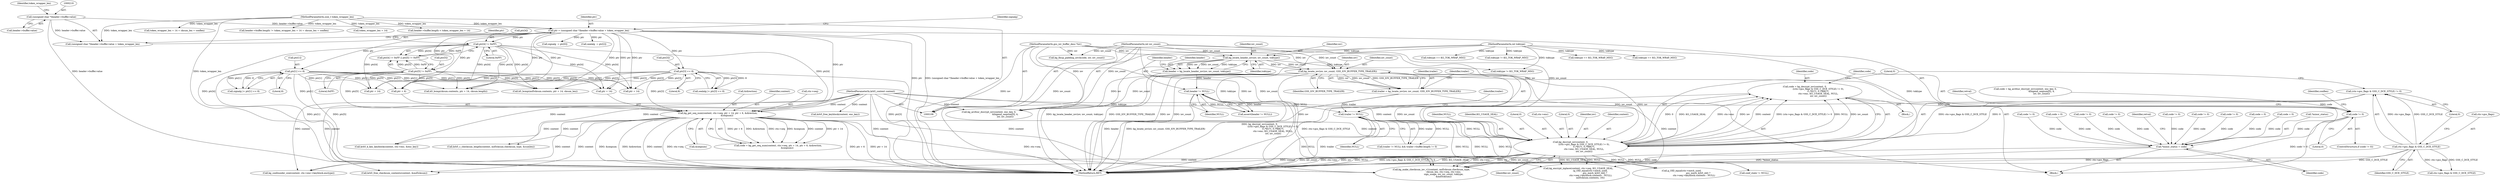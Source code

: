 digraph "0_krb5_e6ae703ae597d798e310368d52b8f38ee11c6a73_0@API" {
"1000500" [label="(Call,code = kg_decrypt_iov(context, 0,\n                                      ((ctx->gss_flags & GSS_C_DCE_STYLE) != 0),\n                                      0 /*EC*/, 0 /*RRC*/,\n                                      ctx->enc, KG_USAGE_SEAL, NULL,\n                                      iov, iov_count))"];
"1000502" [label="(Call,kg_decrypt_iov(context, 0,\n                                      ((ctx->gss_flags & GSS_C_DCE_STYLE) != 0),\n                                      0 /*EC*/, 0 /*RRC*/,\n                                      ctx->enc, KG_USAGE_SEAL, NULL,\n                                      iov, iov_count))"];
"1000389" [label="(Call,kg_get_seq_num(context, ctx->seq, ptr + 14, ptr + 6, &direction,\n                          &seqnum))"];
"1000109" [label="(MethodParameterIn,krb5_context context)"];
"1000252" [label="(Call,ptr[4] != 0xFF)"];
"1000215" [label="(Call,ptr = (unsigned char *)header->buffer.value + token_wrapper_len)"];
"1000218" [label="(Call,(unsigned char *)header->buffer.value)"];
"1000114" [label="(MethodParameterIn,size_t token_wrapper_len)"];
"1000257" [label="(Call,ptr[5] != 0xFF)"];
"1000233" [label="(Call,ptr[1] << 8)"];
"1000245" [label="(Call,ptr[3] << 8)"];
"1000505" [label="(Call,(ctx->gss_flags & GSS_C_DCE_STYLE) != 0)"];
"1000506" [label="(Call,ctx->gss_flags & GSS_C_DCE_STYLE)"];
"1000179" [label="(Call,trailer != NULL)"];
"1000171" [label="(Call,trailer = kg_locate_iov(iov, iov_count, GSS_IOV_BUFFER_TYPE_TRAILER))"];
"1000173" [label="(Call,kg_locate_iov(iov, iov_count, GSS_IOV_BUFFER_TYPE_TRAILER))"];
"1000163" [label="(Call,kg_locate_header_iov(iov, iov_count, toktype))"];
"1000112" [label="(MethodParameterIn,gss_iov_buffer_desc *iov)"];
"1000113" [label="(MethodParameterIn,int iov_count)"];
"1000117" [label="(MethodParameterIn,int toktype)"];
"1000168" [label="(Call,header != NULL)"];
"1000161" [label="(Call,header = kg_locate_header_iov(iov, iov_count, toktype))"];
"1000522" [label="(Call,code != 0)"];
"1000834" [label="(Call,*minor_status = code)"];
"1000227" [label="(Identifier,signalg)"];
"1000171" [label="(Call,trailer = kg_locate_iov(iov, iov_count, GSS_IOV_BUFFER_TYPE_TRAILER))"];
"1000162" [label="(Identifier,header)"];
"1000387" [label="(Call,code = kg_get_seq_num(context, ctx->seq, ptr + 14, ptr + 6, &direction,\n                          &seqnum))"];
"1000726" [label="(Call,code = 0)"];
"1000400" [label="(Call,&direction)"];
"1000518" [label="(Identifier,NULL)"];
"1000165" [label="(Identifier,iov_count)"];
"1000440" [label="(Call,krb5_k_key_keyblock(context, ctx->enc, &enc_key))"];
"1000233" [label="(Call,ptr[1] << 8)"];
"1000532" [label="(Call,kg_confounder_size(context, ctx->enc->keyblock.enctype))"];
"1000243" [label="(Call,sealalg |= ptr[3] << 8)"];
"1000448" [label="(Call,code != 0)"];
"1000218" [label="(Call,(unsigned char *)header->buffer.value)"];
"1000507" [label="(Call,ctx->gss_flags)"];
"1000531" [label="(Identifier,conflen)"];
"1000390" [label="(Identifier,context)"];
"1000523" [label="(Identifier,code)"];
"1000499" [label="(Block,)"];
"1000517" [label="(Identifier,KG_USAGE_SEAL)"];
"1000405" [label="(Call,code != 0)"];
"1000225" [label="(Identifier,token_wrapper_len)"];
"1000527" [label="(Identifier,retval)"];
"1000172" [label="(Identifier,trailer)"];
"1000215" [label="(Call,ptr = (unsigned char *)header->buffer.value + token_wrapper_len)"];
"1000251" [label="(Call,ptr[4] != 0xFF || ptr[5] != 0xFF)"];
"1000117" [label="(MethodParameterIn,int toktype)"];
"1000839" [label="(Identifier,retval)"];
"1000181" [label="(Identifier,NULL)"];
"1000168" [label="(Call,header != NULL)"];
"1000217" [label="(Call,(unsigned char *)header->buffer.value + token_wrapper_len)"];
"1000174" [label="(Identifier,iov)"];
"1000234" [label="(Call,ptr[1])"];
"1000261" [label="(Literal,0xFF)"];
"1000176" [label="(Identifier,GSS_IOV_BUFFER_TYPE_TRAILER)"];
"1000258" [label="(Call,ptr[5])"];
"1000716" [label="(Call,k5_bcmp(md5cksum.contents, ptr + 14, cksum_len))"];
"1000513" [label="(Literal,0)"];
"1000175" [label="(Identifier,iov_count)"];
"1000178" [label="(Call,trailer != NULL && trailer->buffer.length != 0)"];
"1000633" [label="(Call,code != 0)"];
"1000548" [label="(Call,token_wrapper_len + 14 + cksum_len + conflen)"];
"1000170" [label="(Identifier,NULL)"];
"1000402" [label="(Call,&seqnum)"];
"1000161" [label="(Call,header = kg_locate_header_iov(iov, iov_count, toktype))"];
"1000521" [label="(ControlStructure,if (code != 0))"];
"1000286" [label="(Call,toktype == KG_TOK_WRAP_MSG)"];
"1000654" [label="(Call,g_OID_equal(ctx->mech_used,\n                                               gss_mech_krb5_old) ?\n                                   ctx->seq->keyblock.contents : NULL)"];
"1000166" [label="(Identifier,toktype)"];
"1000520" [label="(Identifier,iov_count)"];
"1000673" [label="(Call,code != 0)"];
"1000522" [label="(Call,code != 0)"];
"1000416" [label="(Call,toktype == KG_TOK_WRAP_MSG)"];
"1000173" [label="(Call,kg_locate_iov(iov, iov_count, GSS_IOV_BUFFER_TYPE_TRAILER))"];
"1000511" [label="(Literal,0)"];
"1000772" [label="(Call,conf_state != NULL)"];
"1000720" [label="(Call,ptr + 14)"];
"1000648" [label="(Call,kg_encrypt_inplace(context, ctx->seq, KG_USAGE_SEAL,\n                                  (g_OID_equal(ctx->mech_used,\n                                               gss_mech_krb5_old) ?\n                                   ctx->seq->keyblock.contents : NULL),\n                                  md5cksum.contents, 16))"];
"1000748" [label="(Call,toktype == KG_TOK_WRAP_MSG)"];
"1000735" [label="(Call,code != 0)"];
"1000113" [label="(MethodParameterIn,int iov_count)"];
"1000259" [label="(Identifier,ptr)"];
"1000169" [label="(Identifier,header)"];
"1000505" [label="(Call,(ctx->gss_flags & GSS_C_DCE_STYLE) != 0)"];
"1000502" [label="(Call,kg_decrypt_iov(context, 0,\n                                      ((ctx->gss_flags & GSS_C_DCE_STYLE) != 0),\n                                      0 /*EC*/, 0 /*RRC*/,\n                                      ctx->enc, KG_USAGE_SEAL, NULL,\n                                      iov, iov_count))"];
"1000514" [label="(Call,ctx->enc)"];
"1000739" [label="(Call,code = 0)"];
"1000837" [label="(Identifier,code)"];
"1000109" [label="(MethodParameterIn,krb5_context context)"];
"1000389" [label="(Call,kg_get_seq_num(context, ctx->seq, ptr + 14, ptr + 6, &direction,\n                          &seqnum))"];
"1000252" [label="(Call,ptr[4] != 0xFF)"];
"1000482" [label="(Call,code = kg_arcfour_docrypt_iov(context, enc_key, 0,\n                                              &bigend_seqnum[0], 4,\n                                              iov, iov_count))"];
"1000504" [label="(Literal,0)"];
"1000394" [label="(Call,ptr + 14)"];
"1000752" [label="(Call,ctx->gss_flags & GSS_C_DCE_STYLE)"];
"1000164" [label="(Identifier,iov)"];
"1000840" [label="(MethodReturn,RET)"];
"1000542" [label="(Call,header->buffer.length != token_wrapper_len + 14 + cksum_len + conflen)"];
"1000231" [label="(Call,signalg |= ptr[1] << 8)"];
"1000112" [label="(MethodParameterIn,gss_iov_buffer_desc *iov)"];
"1000705" [label="(Call,ptr + 14)"];
"1000510" [label="(Identifier,GSS_C_DCE_STYLE)"];
"1000512" [label="(Literal,0)"];
"1000257" [label="(Call,ptr[5] != 0xFF)"];
"1000834" [label="(Call,*minor_status = code)"];
"1000761" [label="(Call,kg_fixup_padding_iov(&code, iov, iov_count))"];
"1000245" [label="(Call,ptr[3] << 8)"];
"1000391" [label="(Call,ctx->seq)"];
"1000249" [label="(Literal,8)"];
"1000363" [label="(Call,toktype != KG_TOK_WRAP_MSG)"];
"1000397" [label="(Call,ptr + 6)"];
"1000816" [label="(Call,code = 0)"];
"1000179" [label="(Call,trailer != NULL)"];
"1000524" [label="(Literal,0)"];
"1000256" [label="(Literal,0xFF)"];
"1000271" [label="(Call,toktype != KG_TOK_WRAP_MSG)"];
"1000226" [label="(Call,signalg  = ptr[0])"];
"1000237" [label="(Literal,8)"];
"1000246" [label="(Call,ptr[3])"];
"1000835" [label="(Call,*minor_status)"];
"1000205" [label="(Call,token_wrapper_len + 14)"];
"1000185" [label="(Identifier,trailer)"];
"1000238" [label="(Call,sealalg  = ptr[2])"];
"1000614" [label="(Call,kg_make_checksum_iov_v1(context, md5cksum.checksum_type,\n                                   cksum_len, ctx->seq, ctx->enc,\n                                   sign_usage, iov, iov_count, toktype,\n                                   &md5cksum))"];
"1000591" [label="(Call,krb5_c_checksum_length(context, md5cksum.checksum_type, &sumlen))"];
"1000253" [label="(Call,ptr[4])"];
"1000167" [label="(Call,assert(header != NULL))"];
"1000500" [label="(Call,code = kg_decrypt_iov(context, 0,\n                                      ((ctx->gss_flags & GSS_C_DCE_STYLE) != 0),\n                                      0 /*EC*/, 0 /*RRC*/,\n                                      ctx->enc, KG_USAGE_SEAL, NULL,\n                                      iov, iov_count))"];
"1000599" [label="(Call,code != 0)"];
"1000519" [label="(Identifier,iov)"];
"1000180" [label="(Identifier,trailer)"];
"1000118" [label="(Block,)"];
"1000506" [label="(Call,ctx->gss_flags & GSS_C_DCE_STYLE)"];
"1000216" [label="(Identifier,ptr)"];
"1000114" [label="(MethodParameterIn,size_t token_wrapper_len)"];
"1000163" [label="(Call,kg_locate_header_iov(iov, iov_count, toktype))"];
"1000503" [label="(Identifier,context)"];
"1000484" [label="(Call,kg_arcfour_docrypt_iov(context, enc_key, 0,\n                                              &bigend_seqnum[0], 4,\n                                              iov, iov_count))"];
"1000830" [label="(Call,krb5_free_checksum_contents(context, &md5cksum))"];
"1000220" [label="(Call,header->buffer.value)"];
"1000199" [label="(Call,header->buffer.length < token_wrapper_len + 14)"];
"1000501" [label="(Identifier,code)"];
"1000701" [label="(Call,k5_bcmp(cksum.contents, ptr + 14, cksum.length))"];
"1000495" [label="(Call,krb5_free_keyblock(context, enc_key))"];
"1000500" -> "1000499"  [label="AST: "];
"1000500" -> "1000502"  [label="CFG: "];
"1000501" -> "1000500"  [label="AST: "];
"1000502" -> "1000500"  [label="AST: "];
"1000523" -> "1000500"  [label="CFG: "];
"1000500" -> "1000840"  [label="DDG: kg_decrypt_iov(context, 0,\n                                      ((ctx->gss_flags & GSS_C_DCE_STYLE) != 0),\n                                      0 /*EC*/, 0 /*RRC*/,\n                                      ctx->enc, KG_USAGE_SEAL, NULL,\n                                      iov, iov_count)"];
"1000502" -> "1000500"  [label="DDG: 0"];
"1000502" -> "1000500"  [label="DDG: KG_USAGE_SEAL"];
"1000502" -> "1000500"  [label="DDG: ctx->enc"];
"1000502" -> "1000500"  [label="DDG: iov"];
"1000502" -> "1000500"  [label="DDG: context"];
"1000502" -> "1000500"  [label="DDG: (ctx->gss_flags & GSS_C_DCE_STYLE) != 0"];
"1000502" -> "1000500"  [label="DDG: NULL"];
"1000502" -> "1000500"  [label="DDG: iov_count"];
"1000500" -> "1000522"  [label="DDG: code"];
"1000502" -> "1000520"  [label="CFG: "];
"1000503" -> "1000502"  [label="AST: "];
"1000504" -> "1000502"  [label="AST: "];
"1000505" -> "1000502"  [label="AST: "];
"1000512" -> "1000502"  [label="AST: "];
"1000513" -> "1000502"  [label="AST: "];
"1000514" -> "1000502"  [label="AST: "];
"1000517" -> "1000502"  [label="AST: "];
"1000518" -> "1000502"  [label="AST: "];
"1000519" -> "1000502"  [label="AST: "];
"1000520" -> "1000502"  [label="AST: "];
"1000502" -> "1000840"  [label="DDG: iov_count"];
"1000502" -> "1000840"  [label="DDG: ctx->enc"];
"1000502" -> "1000840"  [label="DDG: iov"];
"1000502" -> "1000840"  [label="DDG: NULL"];
"1000502" -> "1000840"  [label="DDG: (ctx->gss_flags & GSS_C_DCE_STYLE) != 0"];
"1000502" -> "1000840"  [label="DDG: KG_USAGE_SEAL"];
"1000389" -> "1000502"  [label="DDG: context"];
"1000109" -> "1000502"  [label="DDG: context"];
"1000505" -> "1000502"  [label="DDG: ctx->gss_flags & GSS_C_DCE_STYLE"];
"1000505" -> "1000502"  [label="DDG: 0"];
"1000179" -> "1000502"  [label="DDG: NULL"];
"1000173" -> "1000502"  [label="DDG: iov"];
"1000173" -> "1000502"  [label="DDG: iov_count"];
"1000112" -> "1000502"  [label="DDG: iov"];
"1000113" -> "1000502"  [label="DDG: iov_count"];
"1000502" -> "1000532"  [label="DDG: context"];
"1000502" -> "1000614"  [label="DDG: ctx->enc"];
"1000502" -> "1000614"  [label="DDG: iov"];
"1000502" -> "1000614"  [label="DDG: iov_count"];
"1000502" -> "1000648"  [label="DDG: KG_USAGE_SEAL"];
"1000502" -> "1000648"  [label="DDG: NULL"];
"1000502" -> "1000654"  [label="DDG: NULL"];
"1000502" -> "1000772"  [label="DDG: NULL"];
"1000502" -> "1000830"  [label="DDG: context"];
"1000389" -> "1000387"  [label="AST: "];
"1000389" -> "1000402"  [label="CFG: "];
"1000390" -> "1000389"  [label="AST: "];
"1000391" -> "1000389"  [label="AST: "];
"1000394" -> "1000389"  [label="AST: "];
"1000397" -> "1000389"  [label="AST: "];
"1000400" -> "1000389"  [label="AST: "];
"1000402" -> "1000389"  [label="AST: "];
"1000387" -> "1000389"  [label="CFG: "];
"1000389" -> "1000840"  [label="DDG: ptr + 6"];
"1000389" -> "1000840"  [label="DDG: ptr + 14"];
"1000389" -> "1000840"  [label="DDG: &seqnum"];
"1000389" -> "1000840"  [label="DDG: &direction"];
"1000389" -> "1000840"  [label="DDG: context"];
"1000389" -> "1000840"  [label="DDG: ctx->seq"];
"1000389" -> "1000387"  [label="DDG: ptr + 6"];
"1000389" -> "1000387"  [label="DDG: &direction"];
"1000389" -> "1000387"  [label="DDG: ctx->seq"];
"1000389" -> "1000387"  [label="DDG: &seqnum"];
"1000389" -> "1000387"  [label="DDG: context"];
"1000389" -> "1000387"  [label="DDG: ptr + 14"];
"1000109" -> "1000389"  [label="DDG: context"];
"1000252" -> "1000389"  [label="DDG: ptr[4]"];
"1000215" -> "1000389"  [label="DDG: ptr"];
"1000257" -> "1000389"  [label="DDG: ptr[5]"];
"1000233" -> "1000389"  [label="DDG: ptr[1]"];
"1000245" -> "1000389"  [label="DDG: ptr[3]"];
"1000389" -> "1000440"  [label="DDG: context"];
"1000389" -> "1000532"  [label="DDG: context"];
"1000389" -> "1000591"  [label="DDG: context"];
"1000389" -> "1000614"  [label="DDG: ctx->seq"];
"1000389" -> "1000830"  [label="DDG: context"];
"1000109" -> "1000108"  [label="AST: "];
"1000109" -> "1000840"  [label="DDG: context"];
"1000109" -> "1000440"  [label="DDG: context"];
"1000109" -> "1000484"  [label="DDG: context"];
"1000109" -> "1000495"  [label="DDG: context"];
"1000109" -> "1000532"  [label="DDG: context"];
"1000109" -> "1000591"  [label="DDG: context"];
"1000109" -> "1000614"  [label="DDG: context"];
"1000109" -> "1000648"  [label="DDG: context"];
"1000109" -> "1000830"  [label="DDG: context"];
"1000252" -> "1000251"  [label="AST: "];
"1000252" -> "1000256"  [label="CFG: "];
"1000253" -> "1000252"  [label="AST: "];
"1000256" -> "1000252"  [label="AST: "];
"1000259" -> "1000252"  [label="CFG: "];
"1000251" -> "1000252"  [label="CFG: "];
"1000252" -> "1000840"  [label="DDG: ptr[4]"];
"1000252" -> "1000251"  [label="DDG: ptr[4]"];
"1000252" -> "1000251"  [label="DDG: 0xFF"];
"1000215" -> "1000252"  [label="DDG: ptr"];
"1000252" -> "1000394"  [label="DDG: ptr[4]"];
"1000252" -> "1000397"  [label="DDG: ptr[4]"];
"1000252" -> "1000701"  [label="DDG: ptr[4]"];
"1000252" -> "1000705"  [label="DDG: ptr[4]"];
"1000252" -> "1000716"  [label="DDG: ptr[4]"];
"1000252" -> "1000720"  [label="DDG: ptr[4]"];
"1000215" -> "1000118"  [label="AST: "];
"1000215" -> "1000217"  [label="CFG: "];
"1000216" -> "1000215"  [label="AST: "];
"1000217" -> "1000215"  [label="AST: "];
"1000227" -> "1000215"  [label="CFG: "];
"1000215" -> "1000840"  [label="DDG: ptr"];
"1000215" -> "1000840"  [label="DDG: (unsigned char *)header->buffer.value + token_wrapper_len"];
"1000218" -> "1000215"  [label="DDG: header->buffer.value"];
"1000114" -> "1000215"  [label="DDG: token_wrapper_len"];
"1000215" -> "1000226"  [label="DDG: ptr"];
"1000215" -> "1000233"  [label="DDG: ptr"];
"1000215" -> "1000238"  [label="DDG: ptr"];
"1000215" -> "1000245"  [label="DDG: ptr"];
"1000215" -> "1000257"  [label="DDG: ptr"];
"1000215" -> "1000394"  [label="DDG: ptr"];
"1000215" -> "1000397"  [label="DDG: ptr"];
"1000215" -> "1000701"  [label="DDG: ptr"];
"1000215" -> "1000705"  [label="DDG: ptr"];
"1000215" -> "1000716"  [label="DDG: ptr"];
"1000215" -> "1000720"  [label="DDG: ptr"];
"1000218" -> "1000217"  [label="AST: "];
"1000218" -> "1000220"  [label="CFG: "];
"1000219" -> "1000218"  [label="AST: "];
"1000220" -> "1000218"  [label="AST: "];
"1000225" -> "1000218"  [label="CFG: "];
"1000218" -> "1000840"  [label="DDG: header->buffer.value"];
"1000218" -> "1000217"  [label="DDG: header->buffer.value"];
"1000114" -> "1000108"  [label="AST: "];
"1000114" -> "1000840"  [label="DDG: token_wrapper_len"];
"1000114" -> "1000199"  [label="DDG: token_wrapper_len"];
"1000114" -> "1000205"  [label="DDG: token_wrapper_len"];
"1000114" -> "1000217"  [label="DDG: token_wrapper_len"];
"1000114" -> "1000542"  [label="DDG: token_wrapper_len"];
"1000114" -> "1000548"  [label="DDG: token_wrapper_len"];
"1000257" -> "1000251"  [label="AST: "];
"1000257" -> "1000261"  [label="CFG: "];
"1000258" -> "1000257"  [label="AST: "];
"1000261" -> "1000257"  [label="AST: "];
"1000251" -> "1000257"  [label="CFG: "];
"1000257" -> "1000840"  [label="DDG: ptr[5]"];
"1000257" -> "1000251"  [label="DDG: ptr[5]"];
"1000257" -> "1000251"  [label="DDG: 0xFF"];
"1000257" -> "1000394"  [label="DDG: ptr[5]"];
"1000257" -> "1000397"  [label="DDG: ptr[5]"];
"1000257" -> "1000701"  [label="DDG: ptr[5]"];
"1000257" -> "1000705"  [label="DDG: ptr[5]"];
"1000257" -> "1000716"  [label="DDG: ptr[5]"];
"1000257" -> "1000720"  [label="DDG: ptr[5]"];
"1000233" -> "1000231"  [label="AST: "];
"1000233" -> "1000237"  [label="CFG: "];
"1000234" -> "1000233"  [label="AST: "];
"1000237" -> "1000233"  [label="AST: "];
"1000231" -> "1000233"  [label="CFG: "];
"1000233" -> "1000840"  [label="DDG: ptr[1]"];
"1000233" -> "1000231"  [label="DDG: ptr[1]"];
"1000233" -> "1000231"  [label="DDG: 8"];
"1000233" -> "1000394"  [label="DDG: ptr[1]"];
"1000233" -> "1000397"  [label="DDG: ptr[1]"];
"1000233" -> "1000701"  [label="DDG: ptr[1]"];
"1000233" -> "1000705"  [label="DDG: ptr[1]"];
"1000233" -> "1000716"  [label="DDG: ptr[1]"];
"1000233" -> "1000720"  [label="DDG: ptr[1]"];
"1000245" -> "1000243"  [label="AST: "];
"1000245" -> "1000249"  [label="CFG: "];
"1000246" -> "1000245"  [label="AST: "];
"1000249" -> "1000245"  [label="AST: "];
"1000243" -> "1000245"  [label="CFG: "];
"1000245" -> "1000840"  [label="DDG: ptr[3]"];
"1000245" -> "1000243"  [label="DDG: ptr[3]"];
"1000245" -> "1000243"  [label="DDG: 8"];
"1000245" -> "1000394"  [label="DDG: ptr[3]"];
"1000245" -> "1000397"  [label="DDG: ptr[3]"];
"1000245" -> "1000701"  [label="DDG: ptr[3]"];
"1000245" -> "1000705"  [label="DDG: ptr[3]"];
"1000245" -> "1000716"  [label="DDG: ptr[3]"];
"1000245" -> "1000720"  [label="DDG: ptr[3]"];
"1000505" -> "1000511"  [label="CFG: "];
"1000506" -> "1000505"  [label="AST: "];
"1000511" -> "1000505"  [label="AST: "];
"1000512" -> "1000505"  [label="CFG: "];
"1000505" -> "1000840"  [label="DDG: ctx->gss_flags & GSS_C_DCE_STYLE"];
"1000506" -> "1000505"  [label="DDG: ctx->gss_flags"];
"1000506" -> "1000505"  [label="DDG: GSS_C_DCE_STYLE"];
"1000506" -> "1000510"  [label="CFG: "];
"1000507" -> "1000506"  [label="AST: "];
"1000510" -> "1000506"  [label="AST: "];
"1000511" -> "1000506"  [label="CFG: "];
"1000506" -> "1000840"  [label="DDG: ctx->gss_flags"];
"1000506" -> "1000840"  [label="DDG: GSS_C_DCE_STYLE"];
"1000506" -> "1000752"  [label="DDG: ctx->gss_flags"];
"1000506" -> "1000752"  [label="DDG: GSS_C_DCE_STYLE"];
"1000179" -> "1000178"  [label="AST: "];
"1000179" -> "1000181"  [label="CFG: "];
"1000180" -> "1000179"  [label="AST: "];
"1000181" -> "1000179"  [label="AST: "];
"1000185" -> "1000179"  [label="CFG: "];
"1000178" -> "1000179"  [label="CFG: "];
"1000179" -> "1000840"  [label="DDG: NULL"];
"1000179" -> "1000840"  [label="DDG: trailer"];
"1000179" -> "1000178"  [label="DDG: trailer"];
"1000179" -> "1000178"  [label="DDG: NULL"];
"1000171" -> "1000179"  [label="DDG: trailer"];
"1000168" -> "1000179"  [label="DDG: NULL"];
"1000179" -> "1000648"  [label="DDG: NULL"];
"1000179" -> "1000654"  [label="DDG: NULL"];
"1000179" -> "1000772"  [label="DDG: NULL"];
"1000171" -> "1000118"  [label="AST: "];
"1000171" -> "1000173"  [label="CFG: "];
"1000172" -> "1000171"  [label="AST: "];
"1000173" -> "1000171"  [label="AST: "];
"1000180" -> "1000171"  [label="CFG: "];
"1000171" -> "1000840"  [label="DDG: kg_locate_iov(iov, iov_count, GSS_IOV_BUFFER_TYPE_TRAILER)"];
"1000173" -> "1000171"  [label="DDG: iov"];
"1000173" -> "1000171"  [label="DDG: iov_count"];
"1000173" -> "1000171"  [label="DDG: GSS_IOV_BUFFER_TYPE_TRAILER"];
"1000173" -> "1000176"  [label="CFG: "];
"1000174" -> "1000173"  [label="AST: "];
"1000175" -> "1000173"  [label="AST: "];
"1000176" -> "1000173"  [label="AST: "];
"1000173" -> "1000840"  [label="DDG: GSS_IOV_BUFFER_TYPE_TRAILER"];
"1000173" -> "1000840"  [label="DDG: iov"];
"1000173" -> "1000840"  [label="DDG: iov_count"];
"1000163" -> "1000173"  [label="DDG: iov"];
"1000163" -> "1000173"  [label="DDG: iov_count"];
"1000112" -> "1000173"  [label="DDG: iov"];
"1000113" -> "1000173"  [label="DDG: iov_count"];
"1000173" -> "1000484"  [label="DDG: iov"];
"1000173" -> "1000484"  [label="DDG: iov_count"];
"1000173" -> "1000614"  [label="DDG: iov"];
"1000173" -> "1000614"  [label="DDG: iov_count"];
"1000163" -> "1000161"  [label="AST: "];
"1000163" -> "1000166"  [label="CFG: "];
"1000164" -> "1000163"  [label="AST: "];
"1000165" -> "1000163"  [label="AST: "];
"1000166" -> "1000163"  [label="AST: "];
"1000161" -> "1000163"  [label="CFG: "];
"1000163" -> "1000840"  [label="DDG: toktype"];
"1000163" -> "1000161"  [label="DDG: iov"];
"1000163" -> "1000161"  [label="DDG: iov_count"];
"1000163" -> "1000161"  [label="DDG: toktype"];
"1000112" -> "1000163"  [label="DDG: iov"];
"1000113" -> "1000163"  [label="DDG: iov_count"];
"1000117" -> "1000163"  [label="DDG: toktype"];
"1000163" -> "1000271"  [label="DDG: toktype"];
"1000112" -> "1000108"  [label="AST: "];
"1000112" -> "1000840"  [label="DDG: iov"];
"1000112" -> "1000484"  [label="DDG: iov"];
"1000112" -> "1000614"  [label="DDG: iov"];
"1000112" -> "1000761"  [label="DDG: iov"];
"1000113" -> "1000108"  [label="AST: "];
"1000113" -> "1000840"  [label="DDG: iov_count"];
"1000113" -> "1000484"  [label="DDG: iov_count"];
"1000113" -> "1000614"  [label="DDG: iov_count"];
"1000113" -> "1000761"  [label="DDG: iov_count"];
"1000117" -> "1000108"  [label="AST: "];
"1000117" -> "1000840"  [label="DDG: toktype"];
"1000117" -> "1000271"  [label="DDG: toktype"];
"1000117" -> "1000286"  [label="DDG: toktype"];
"1000117" -> "1000363"  [label="DDG: toktype"];
"1000117" -> "1000416"  [label="DDG: toktype"];
"1000117" -> "1000614"  [label="DDG: toktype"];
"1000117" -> "1000748"  [label="DDG: toktype"];
"1000168" -> "1000167"  [label="AST: "];
"1000168" -> "1000170"  [label="CFG: "];
"1000169" -> "1000168"  [label="AST: "];
"1000170" -> "1000168"  [label="AST: "];
"1000167" -> "1000168"  [label="CFG: "];
"1000168" -> "1000840"  [label="DDG: header"];
"1000168" -> "1000167"  [label="DDG: header"];
"1000168" -> "1000167"  [label="DDG: NULL"];
"1000161" -> "1000168"  [label="DDG: header"];
"1000161" -> "1000118"  [label="AST: "];
"1000162" -> "1000161"  [label="AST: "];
"1000169" -> "1000161"  [label="CFG: "];
"1000161" -> "1000840"  [label="DDG: kg_locate_header_iov(iov, iov_count, toktype)"];
"1000522" -> "1000521"  [label="AST: "];
"1000522" -> "1000524"  [label="CFG: "];
"1000523" -> "1000522"  [label="AST: "];
"1000524" -> "1000522"  [label="AST: "];
"1000527" -> "1000522"  [label="CFG: "];
"1000531" -> "1000522"  [label="CFG: "];
"1000522" -> "1000840"  [label="DDG: code != 0"];
"1000482" -> "1000522"  [label="DDG: code"];
"1000522" -> "1000834"  [label="DDG: code"];
"1000834" -> "1000118"  [label="AST: "];
"1000834" -> "1000837"  [label="CFG: "];
"1000835" -> "1000834"  [label="AST: "];
"1000837" -> "1000834"  [label="AST: "];
"1000839" -> "1000834"  [label="CFG: "];
"1000834" -> "1000840"  [label="DDG: *minor_status"];
"1000834" -> "1000840"  [label="DDG: code"];
"1000816" -> "1000834"  [label="DDG: code"];
"1000726" -> "1000834"  [label="DDG: code"];
"1000599" -> "1000834"  [label="DDG: code"];
"1000448" -> "1000834"  [label="DDG: code"];
"1000405" -> "1000834"  [label="DDG: code"];
"1000735" -> "1000834"  [label="DDG: code"];
"1000633" -> "1000834"  [label="DDG: code"];
"1000673" -> "1000834"  [label="DDG: code"];
"1000739" -> "1000834"  [label="DDG: code"];
}
